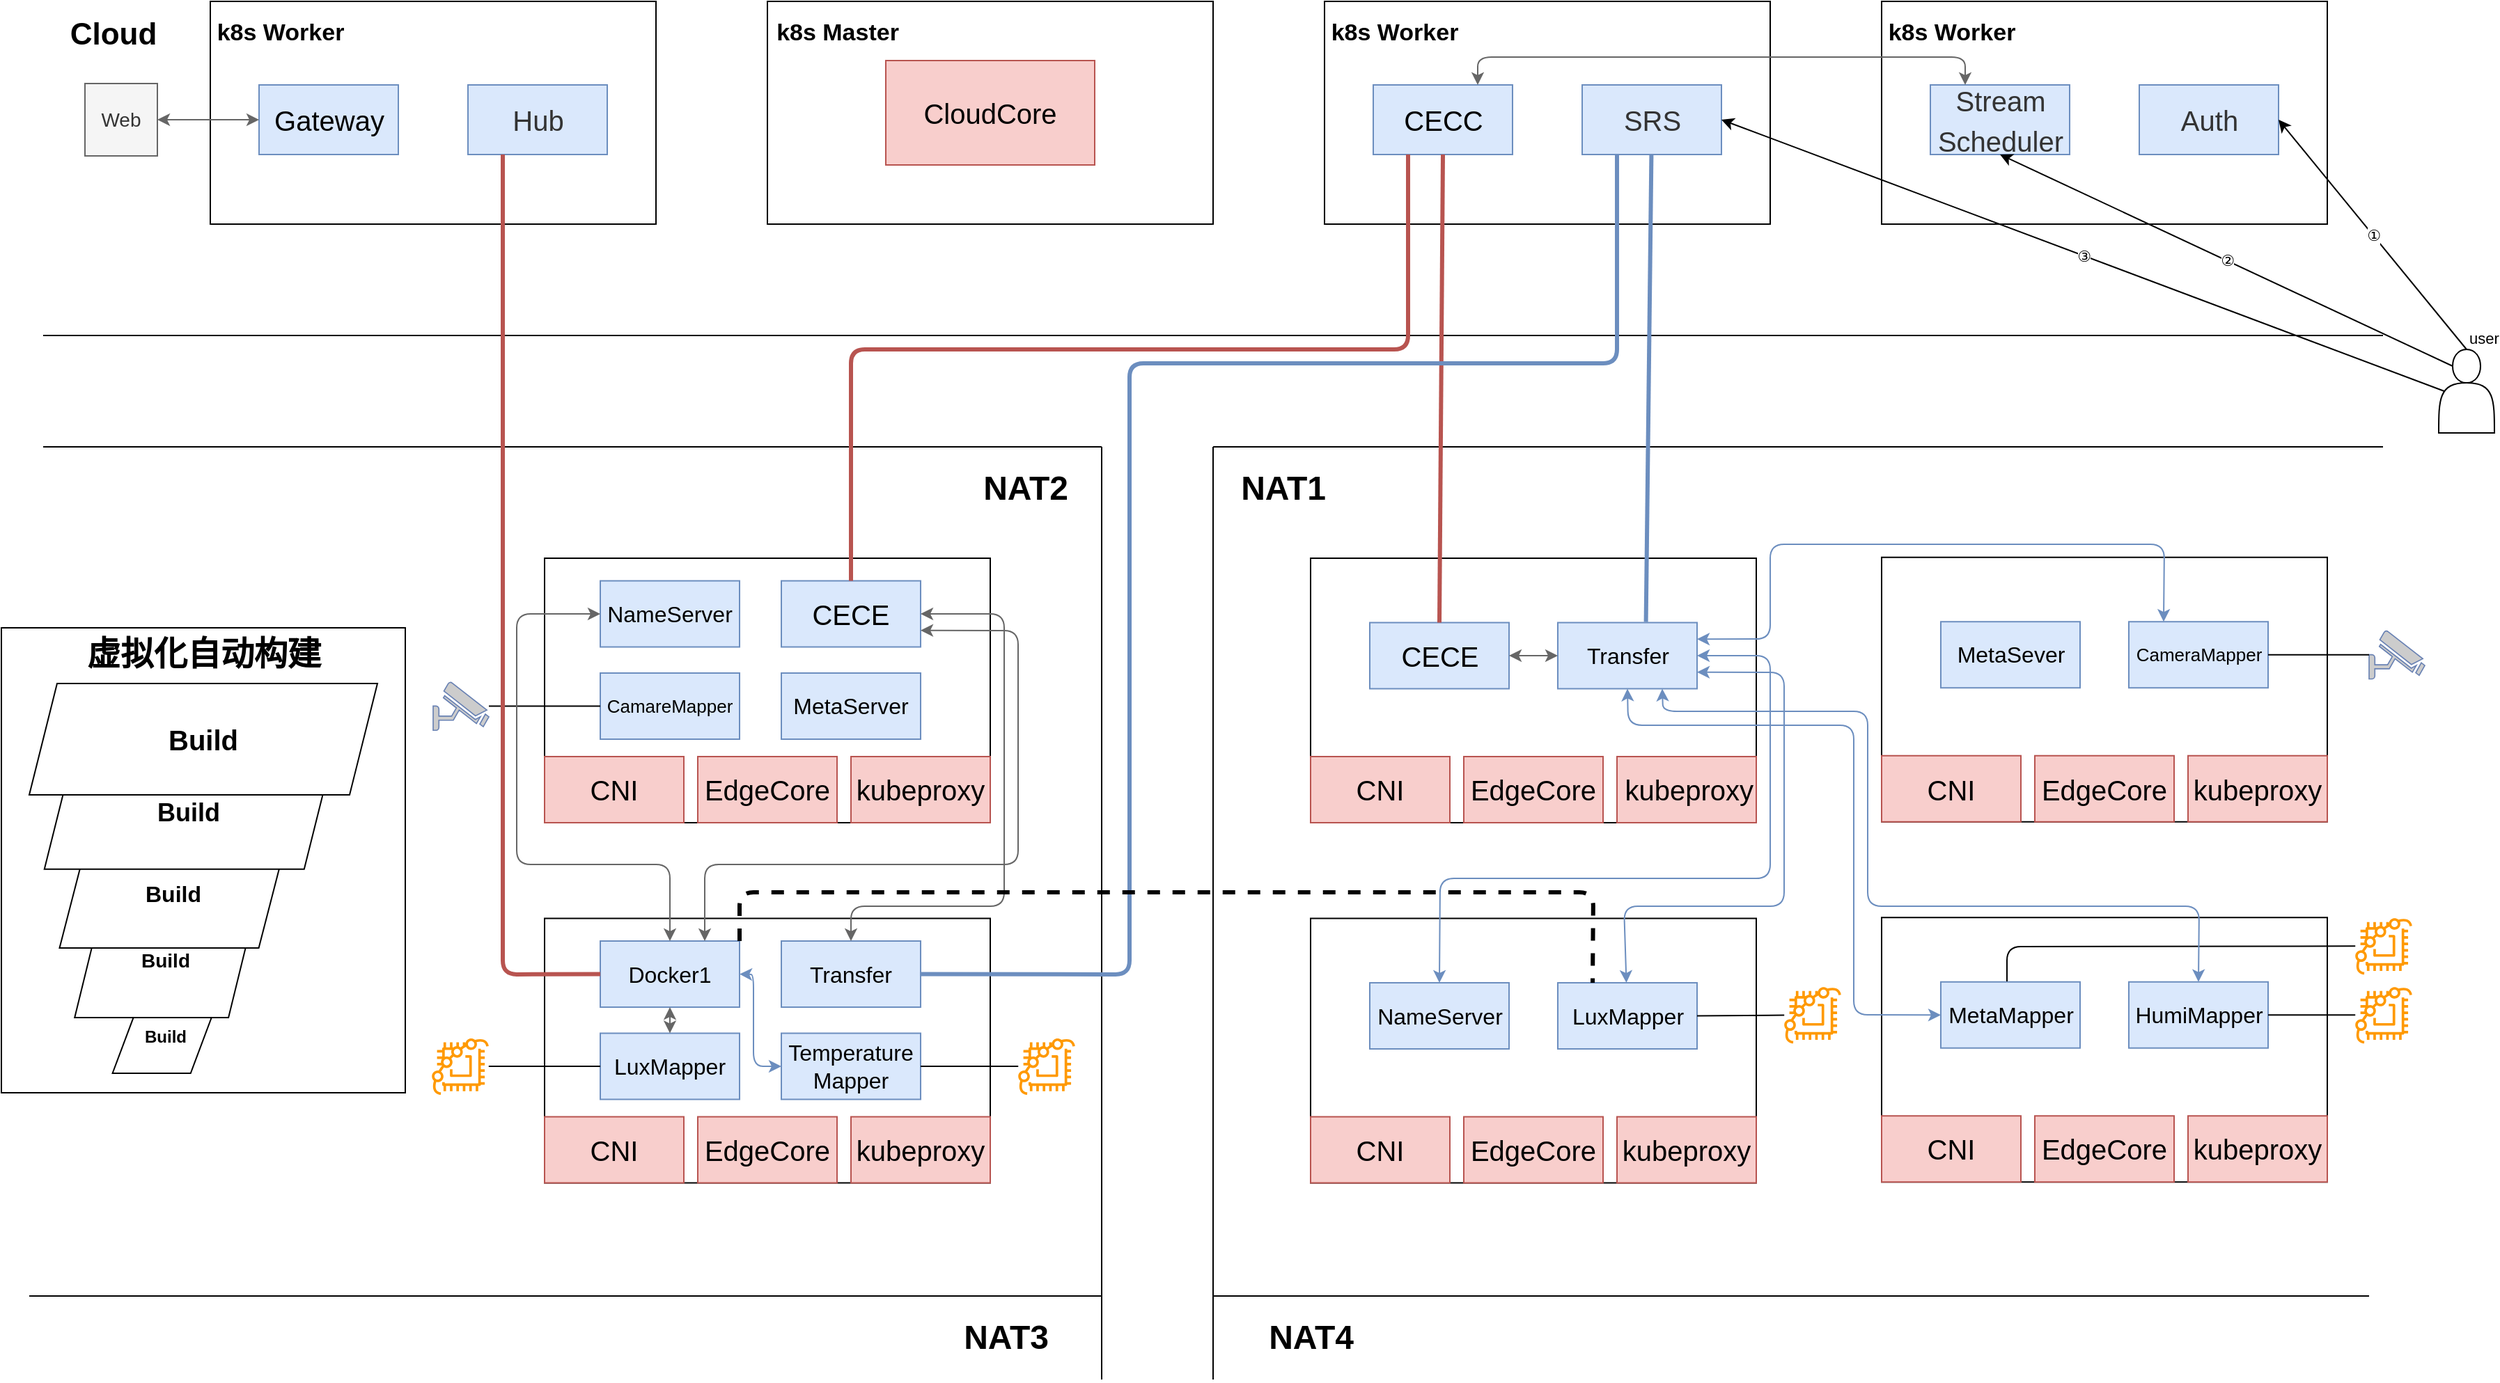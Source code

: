 <mxfile version="14.6.13" type="github">
  <diagram id="Ht1M8jgEwFfnCIfOTk4-" name="Page-1">
    <mxGraphModel dx="1483" dy="2604" grid="1" gridSize="10" guides="1" tooltips="1" connect="1" arrows="1" fold="1" page="1" pageScale="1" pageWidth="1600" pageHeight="900" math="0" shadow="0">
      <root>
        <mxCell id="0" />
        <mxCell id="1" parent="0" />
        <mxCell id="cbANNpYKcoIMHwZbuF66-336" value="" style="rounded=0;whiteSpace=wrap;html=1;fontSize=14;strokeWidth=1;" vertex="1" parent="1">
          <mxGeometry x="1070" y="-1040" width="290" height="334" as="geometry" />
        </mxCell>
        <mxCell id="cbANNpYKcoIMHwZbuF66-4" value="" style="rounded=0;whiteSpace=wrap;html=1;" vertex="1" parent="1">
          <mxGeometry x="2020" y="-1490" width="320" height="160" as="geometry" />
        </mxCell>
        <mxCell id="cbANNpYKcoIMHwZbuF66-3" value="" style="rounded=0;whiteSpace=wrap;html=1;" vertex="1" parent="1">
          <mxGeometry x="1620" y="-1490" width="320" height="160" as="geometry" />
        </mxCell>
        <mxCell id="cbANNpYKcoIMHwZbuF66-7" value="&lt;font style=&quot;font-size: 17px&quot;&gt;k8s Master&lt;/font&gt;" style="text;strokeColor=none;fillColor=none;html=1;fontSize=24;fontStyle=1;verticalAlign=middle;align=center;" vertex="1" parent="1">
          <mxGeometry x="1620" y="-1490" width="100" height="40" as="geometry" />
        </mxCell>
        <mxCell id="cbANNpYKcoIMHwZbuF66-8" value="&lt;font style=&quot;font-size: 17px&quot;&gt;k8s Worker&lt;/font&gt;" style="text;strokeColor=none;fillColor=none;html=1;fontSize=24;fontStyle=1;verticalAlign=middle;align=center;" vertex="1" parent="1">
          <mxGeometry x="2020" y="-1490" width="100" height="40" as="geometry" />
        </mxCell>
        <mxCell id="cbANNpYKcoIMHwZbuF66-11" value="" style="rounded=0;whiteSpace=wrap;html=1;strokeWidth=1;" vertex="1" parent="1">
          <mxGeometry x="1460" y="-1090" width="320" height="190" as="geometry" />
        </mxCell>
        <mxCell id="cbANNpYKcoIMHwZbuF66-99" value="" style="endArrow=none;html=1;strokeWidth=1;" edge="1" parent="1">
          <mxGeometry width="50" height="50" relative="1" as="geometry">
            <mxPoint x="1100" y="-1250" as="sourcePoint" />
            <mxPoint x="2780" y="-1250" as="targetPoint" />
          </mxGeometry>
        </mxCell>
        <mxCell id="cbANNpYKcoIMHwZbuF66-101" value="&lt;font style=&quot;font-size: 22px&quot;&gt;Cloud&lt;/font&gt;" style="text;strokeColor=none;fillColor=none;html=1;fontSize=24;fontStyle=1;verticalAlign=middle;align=center;" vertex="1" parent="1">
          <mxGeometry x="1100" y="-1487.5" width="100" height="40" as="geometry" />
        </mxCell>
        <mxCell id="cbANNpYKcoIMHwZbuF66-108" value="&lt;font style=&quot;font-size: 20px&quot;&gt;CloudCore&lt;/font&gt;" style="rounded=0;whiteSpace=wrap;html=1;strokeWidth=1;fillColor=#f8cecc;strokeColor=#b85450;" vertex="1" parent="1">
          <mxGeometry x="1705" y="-1447.5" width="150" height="75" as="geometry" />
        </mxCell>
        <mxCell id="cbANNpYKcoIMHwZbuF66-109" value="&lt;font style=&quot;font-size: 20px&quot;&gt;CNI&lt;/font&gt;" style="rounded=0;whiteSpace=wrap;html=1;strokeWidth=1;fillColor=#f8cecc;strokeColor=#b85450;" vertex="1" parent="1">
          <mxGeometry x="1460" y="-947.5" width="100" height="47.5" as="geometry" />
        </mxCell>
        <mxCell id="cbANNpYKcoIMHwZbuF66-187" value="" style="rounded=0;whiteSpace=wrap;html=1;" vertex="1" parent="1">
          <mxGeometry x="2420" y="-1490" width="320" height="160" as="geometry" />
        </mxCell>
        <mxCell id="cbANNpYKcoIMHwZbuF66-188" value="&lt;font style=&quot;font-size: 17px&quot;&gt;k8s Worker&lt;/font&gt;" style="text;strokeColor=none;fillColor=none;html=1;fontSize=24;fontStyle=1;verticalAlign=middle;align=center;" vertex="1" parent="1">
          <mxGeometry x="2420" y="-1490" width="100" height="40" as="geometry" />
        </mxCell>
        <mxCell id="cbANNpYKcoIMHwZbuF66-191" value="&lt;span style=&quot;color: rgb(51 , 51 , 51) ; font-size: 20px ; font-weight: 400&quot;&gt;Stream&lt;/span&gt;&lt;br style=&quot;color: rgb(51 , 51 , 51) ; font-size: 20px ; font-weight: 400&quot;&gt;&lt;span style=&quot;color: rgb(51 , 51 , 51) ; font-size: 20px ; font-weight: 400&quot;&gt;Scheduler&lt;/span&gt;&lt;span style=&quot;font-weight: 400&quot;&gt;&lt;br&gt;&lt;/span&gt;" style="text;strokeColor=#6c8ebf;fillColor=#dae8fc;html=1;fontSize=24;fontStyle=1;verticalAlign=middle;align=center;strokeWidth=1;" vertex="1" parent="1">
          <mxGeometry x="2455" y="-1430" width="100" height="50" as="geometry" />
        </mxCell>
        <mxCell id="cbANNpYKcoIMHwZbuF66-192" value="&lt;span style=&quot;font-weight: 400&quot;&gt;&lt;font color=&quot;#333333&quot;&gt;&lt;span style=&quot;font-size: 20px&quot;&gt;Auth&lt;/span&gt;&lt;/font&gt;&lt;br style=&quot;font-size: 14px&quot;&gt;&lt;/span&gt;" style="text;strokeColor=#6c8ebf;fillColor=#dae8fc;html=1;fontSize=14;fontStyle=1;verticalAlign=middle;align=center;strokeWidth=1;" vertex="1" parent="1">
          <mxGeometry x="2605" y="-1430" width="100" height="50" as="geometry" />
        </mxCell>
        <mxCell id="cbANNpYKcoIMHwZbuF66-201" value="&lt;span style=&quot;font-weight: 400&quot;&gt;&lt;font style=&quot;font-size: 20px&quot;&gt;CECC&lt;/font&gt;&lt;br&gt;&lt;/span&gt;" style="text;strokeColor=#6c8ebf;fillColor=#dae8fc;html=1;fontSize=24;fontStyle=1;verticalAlign=middle;align=center;strokeWidth=1;" vertex="1" parent="1">
          <mxGeometry x="2055" y="-1430" width="100" height="50" as="geometry" />
        </mxCell>
        <mxCell id="cbANNpYKcoIMHwZbuF66-202" value="&lt;span style=&quot;font-weight: 400&quot;&gt;&lt;font color=&quot;#333333&quot; style=&quot;font-size: 20px&quot;&gt;SRS&lt;/font&gt;&lt;br style=&quot;font-size: 14px&quot;&gt;&lt;/span&gt;" style="text;strokeColor=#6c8ebf;fillColor=#dae8fc;html=1;fontSize=14;fontStyle=1;verticalAlign=middle;align=center;strokeWidth=1;" vertex="1" parent="1">
          <mxGeometry x="2205" y="-1430" width="100" height="50" as="geometry" />
        </mxCell>
        <mxCell id="cbANNpYKcoIMHwZbuF66-203" value="" style="rounded=0;whiteSpace=wrap;html=1;" vertex="1" parent="1">
          <mxGeometry x="1220" y="-1490" width="320" height="160" as="geometry" />
        </mxCell>
        <mxCell id="cbANNpYKcoIMHwZbuF66-204" value="&lt;font style=&quot;font-size: 17px&quot;&gt;k8s Worker&lt;/font&gt;" style="text;strokeColor=none;fillColor=none;html=1;fontSize=24;fontStyle=1;verticalAlign=middle;align=center;" vertex="1" parent="1">
          <mxGeometry x="1220" y="-1490" width="100" height="40" as="geometry" />
        </mxCell>
        <mxCell id="cbANNpYKcoIMHwZbuF66-205" value="&lt;span style=&quot;font-weight: 400&quot;&gt;&lt;font style=&quot;font-size: 20px&quot;&gt;Gateway&lt;/font&gt;&lt;br&gt;&lt;/span&gt;" style="text;strokeColor=#6c8ebf;fillColor=#dae8fc;html=1;fontSize=24;fontStyle=1;verticalAlign=middle;align=center;strokeWidth=1;" vertex="1" parent="1">
          <mxGeometry x="1255" y="-1430" width="100" height="50" as="geometry" />
        </mxCell>
        <mxCell id="cbANNpYKcoIMHwZbuF66-206" value="&lt;span style=&quot;font-weight: 400&quot;&gt;&lt;font color=&quot;#333333&quot;&gt;&lt;span style=&quot;font-size: 20px&quot;&gt;Hub&lt;/span&gt;&lt;/font&gt;&lt;br style=&quot;font-size: 14px&quot;&gt;&lt;/span&gt;" style="text;strokeColor=#6c8ebf;fillColor=#dae8fc;html=1;fontSize=14;fontStyle=1;verticalAlign=middle;align=center;strokeWidth=1;" vertex="1" parent="1">
          <mxGeometry x="1405" y="-1430" width="100" height="50" as="geometry" />
        </mxCell>
        <mxCell id="cbANNpYKcoIMHwZbuF66-207" value="" style="endArrow=none;html=1;strokeWidth=1;" edge="1" parent="1">
          <mxGeometry width="50" height="50" relative="1" as="geometry">
            <mxPoint x="1100" y="-1170" as="sourcePoint" />
            <mxPoint x="1860" y="-1170" as="targetPoint" />
          </mxGeometry>
        </mxCell>
        <mxCell id="cbANNpYKcoIMHwZbuF66-209" value="" style="endArrow=none;html=1;strokeWidth=1;" edge="1" parent="1">
          <mxGeometry width="50" height="50" relative="1" as="geometry">
            <mxPoint x="1940" y="-1170" as="sourcePoint" />
            <mxPoint x="2780" y="-1170" as="targetPoint" />
          </mxGeometry>
        </mxCell>
        <mxCell id="cbANNpYKcoIMHwZbuF66-210" value="" style="endArrow=none;html=1;fontSize=14;strokeWidth=1;" edge="1" parent="1">
          <mxGeometry width="50" height="50" relative="1" as="geometry">
            <mxPoint x="1860" y="-500" as="sourcePoint" />
            <mxPoint x="1860" y="-1170" as="targetPoint" />
          </mxGeometry>
        </mxCell>
        <mxCell id="cbANNpYKcoIMHwZbuF66-211" value="" style="endArrow=none;html=1;fontSize=14;strokeWidth=1;" edge="1" parent="1">
          <mxGeometry width="50" height="50" relative="1" as="geometry">
            <mxPoint x="1940" y="-500" as="sourcePoint" />
            <mxPoint x="1940" y="-1170" as="targetPoint" />
          </mxGeometry>
        </mxCell>
        <mxCell id="cbANNpYKcoIMHwZbuF66-213" value="&lt;font style=&quot;font-size: 20px&quot;&gt;EdgeCore&lt;/font&gt;" style="rounded=0;whiteSpace=wrap;html=1;strokeWidth=1;fillColor=#f8cecc;strokeColor=#b85450;" vertex="1" parent="1">
          <mxGeometry x="1570" y="-947.5" width="100" height="47.5" as="geometry" />
        </mxCell>
        <mxCell id="cbANNpYKcoIMHwZbuF66-214" value="&lt;font style=&quot;font-size: 20px&quot;&gt;kubeproxy&lt;/font&gt;" style="rounded=0;whiteSpace=wrap;html=1;strokeWidth=1;fillColor=#f8cecc;strokeColor=#b85450;" vertex="1" parent="1">
          <mxGeometry x="1680" y="-947.5" width="100" height="47.5" as="geometry" />
        </mxCell>
        <mxCell id="cbANNpYKcoIMHwZbuF66-215" value="&lt;font style=&quot;font-size: 20px&quot;&gt;CECE&lt;/font&gt;" style="rounded=0;whiteSpace=wrap;html=1;strokeWidth=1;fillColor=#dae8fc;strokeColor=#6c8ebf;" vertex="1" parent="1">
          <mxGeometry x="1630" y="-1073.75" width="100" height="47.5" as="geometry" />
        </mxCell>
        <mxCell id="cbANNpYKcoIMHwZbuF66-216" value="&lt;font style=&quot;font-size: 16px&quot;&gt;NameServer&lt;/font&gt;" style="rounded=0;whiteSpace=wrap;html=1;strokeWidth=1;fillColor=#dae8fc;strokeColor=#6c8ebf;" vertex="1" parent="1">
          <mxGeometry x="1500" y="-1073.75" width="100" height="47.5" as="geometry" />
        </mxCell>
        <mxCell id="cbANNpYKcoIMHwZbuF66-217" value="&lt;font style=&quot;font-size: 16px&quot;&gt;MetaServer&lt;/font&gt;" style="rounded=0;whiteSpace=wrap;html=1;strokeWidth=1;fillColor=#dae8fc;strokeColor=#6c8ebf;" vertex="1" parent="1">
          <mxGeometry x="1630" y="-1007.5" width="100" height="47.5" as="geometry" />
        </mxCell>
        <mxCell id="cbANNpYKcoIMHwZbuF66-218" value="&lt;font style=&quot;font-size: 13px&quot;&gt;CamareMapper&lt;/font&gt;" style="rounded=0;whiteSpace=wrap;html=1;strokeWidth=1;fillColor=#dae8fc;strokeColor=#6c8ebf;" vertex="1" parent="1">
          <mxGeometry x="1500" y="-1007.5" width="100" height="47.5" as="geometry" />
        </mxCell>
        <mxCell id="cbANNpYKcoIMHwZbuF66-227" value="" style="rounded=0;whiteSpace=wrap;html=1;strokeWidth=1;" vertex="1" parent="1">
          <mxGeometry x="1460" y="-831.25" width="320" height="190" as="geometry" />
        </mxCell>
        <mxCell id="cbANNpYKcoIMHwZbuF66-228" value="&lt;font style=&quot;font-size: 20px&quot;&gt;CNI&lt;/font&gt;" style="rounded=0;whiteSpace=wrap;html=1;strokeWidth=1;fillColor=#f8cecc;strokeColor=#b85450;" vertex="1" parent="1">
          <mxGeometry x="1460" y="-688.75" width="100" height="47.5" as="geometry" />
        </mxCell>
        <mxCell id="cbANNpYKcoIMHwZbuF66-229" value="&lt;font style=&quot;font-size: 20px&quot;&gt;EdgeCore&lt;/font&gt;" style="rounded=0;whiteSpace=wrap;html=1;strokeWidth=1;fillColor=#f8cecc;strokeColor=#b85450;" vertex="1" parent="1">
          <mxGeometry x="1570" y="-688.75" width="100" height="47.5" as="geometry" />
        </mxCell>
        <mxCell id="cbANNpYKcoIMHwZbuF66-230" value="&lt;font style=&quot;font-size: 20px&quot;&gt;kubeproxy&lt;/font&gt;" style="rounded=0;whiteSpace=wrap;html=1;strokeWidth=1;fillColor=#f8cecc;strokeColor=#b85450;" vertex="1" parent="1">
          <mxGeometry x="1680" y="-688.75" width="100" height="47.5" as="geometry" />
        </mxCell>
        <mxCell id="cbANNpYKcoIMHwZbuF66-231" value="&lt;font style=&quot;font-size: 16px&quot;&gt;Transfer&lt;/font&gt;" style="rounded=0;whiteSpace=wrap;html=1;strokeWidth=1;fillColor=#dae8fc;strokeColor=#6c8ebf;" vertex="1" parent="1">
          <mxGeometry x="1630" y="-815" width="100" height="47.5" as="geometry" />
        </mxCell>
        <mxCell id="cbANNpYKcoIMHwZbuF66-232" value="&lt;font style=&quot;font-size: 16px&quot;&gt;Docker1&lt;/font&gt;" style="rounded=0;whiteSpace=wrap;html=1;strokeWidth=1;fillColor=#dae8fc;strokeColor=#6c8ebf;" vertex="1" parent="1">
          <mxGeometry x="1500" y="-815" width="100" height="47.5" as="geometry" />
        </mxCell>
        <mxCell id="cbANNpYKcoIMHwZbuF66-233" value="&lt;span style=&quot;font-size: 16px&quot;&gt;Temperature&lt;br&gt;Mapper&lt;br&gt;&lt;/span&gt;" style="rounded=0;whiteSpace=wrap;html=1;strokeWidth=1;fillColor=#dae8fc;strokeColor=#6c8ebf;" vertex="1" parent="1">
          <mxGeometry x="1630" y="-748.75" width="100" height="47.5" as="geometry" />
        </mxCell>
        <mxCell id="cbANNpYKcoIMHwZbuF66-234" value="&lt;font style=&quot;font-size: 16px&quot;&gt;LuxMapper&lt;/font&gt;" style="rounded=0;whiteSpace=wrap;html=1;strokeWidth=1;fillColor=#dae8fc;strokeColor=#6c8ebf;" vertex="1" parent="1">
          <mxGeometry x="1500" y="-748.75" width="100" height="47.5" as="geometry" />
        </mxCell>
        <mxCell id="cbANNpYKcoIMHwZbuF66-235" value="" style="rounded=0;whiteSpace=wrap;html=1;strokeWidth=1;" vertex="1" parent="1">
          <mxGeometry x="2010" y="-1090" width="320" height="190" as="geometry" />
        </mxCell>
        <mxCell id="cbANNpYKcoIMHwZbuF66-236" value="&lt;font style=&quot;font-size: 20px&quot;&gt;CNI&lt;/font&gt;" style="rounded=0;whiteSpace=wrap;html=1;strokeWidth=1;fillColor=#f8cecc;strokeColor=#b85450;" vertex="1" parent="1">
          <mxGeometry x="2010" y="-947.5" width="100" height="47.5" as="geometry" />
        </mxCell>
        <mxCell id="cbANNpYKcoIMHwZbuF66-237" value="&lt;font style=&quot;font-size: 20px&quot;&gt;EdgeCore&lt;/font&gt;" style="rounded=0;whiteSpace=wrap;html=1;strokeWidth=1;fillColor=#f8cecc;strokeColor=#b85450;" vertex="1" parent="1">
          <mxGeometry x="2120" y="-947.5" width="100" height="47.5" as="geometry" />
        </mxCell>
        <mxCell id="cbANNpYKcoIMHwZbuF66-238" value="&lt;font style=&quot;font-size: 20px&quot;&gt;kubeproxy&lt;/font&gt;" style="rounded=0;whiteSpace=wrap;html=1;strokeWidth=1;fillColor=#f8cecc;strokeColor=#b85450;align=right;" vertex="1" parent="1">
          <mxGeometry x="2230" y="-947.5" width="100" height="47.5" as="geometry" />
        </mxCell>
        <mxCell id="cbANNpYKcoIMHwZbuF66-239" value="&lt;font style=&quot;font-size: 20px&quot;&gt;CECE&lt;/font&gt;" style="rounded=0;whiteSpace=wrap;html=1;strokeWidth=1;fillColor=#dae8fc;strokeColor=#6c8ebf;" vertex="1" parent="1">
          <mxGeometry x="2052.5" y="-1043.75" width="100" height="47.5" as="geometry" />
        </mxCell>
        <mxCell id="cbANNpYKcoIMHwZbuF66-241" value="&lt;font style=&quot;font-size: 16px&quot;&gt;Transfer&lt;/font&gt;" style="rounded=0;whiteSpace=wrap;html=1;strokeWidth=1;fillColor=#dae8fc;strokeColor=#6c8ebf;" vertex="1" parent="1">
          <mxGeometry x="2187.5" y="-1043.75" width="100" height="47.5" as="geometry" />
        </mxCell>
        <mxCell id="cbANNpYKcoIMHwZbuF66-244" value="" style="rounded=0;whiteSpace=wrap;html=1;strokeWidth=1;" vertex="1" parent="1">
          <mxGeometry x="2010" y="-831.25" width="320" height="190" as="geometry" />
        </mxCell>
        <mxCell id="cbANNpYKcoIMHwZbuF66-245" value="&lt;font style=&quot;font-size: 20px&quot;&gt;CNI&lt;/font&gt;" style="rounded=0;whiteSpace=wrap;html=1;strokeWidth=1;fillColor=#f8cecc;strokeColor=#b85450;" vertex="1" parent="1">
          <mxGeometry x="2010" y="-688.75" width="100" height="47.5" as="geometry" />
        </mxCell>
        <mxCell id="cbANNpYKcoIMHwZbuF66-246" value="&lt;font style=&quot;font-size: 20px&quot;&gt;EdgeCore&lt;/font&gt;" style="rounded=0;whiteSpace=wrap;html=1;strokeWidth=1;fillColor=#f8cecc;strokeColor=#b85450;" vertex="1" parent="1">
          <mxGeometry x="2120" y="-688.75" width="100" height="47.5" as="geometry" />
        </mxCell>
        <mxCell id="cbANNpYKcoIMHwZbuF66-247" value="&lt;font style=&quot;font-size: 20px&quot;&gt;kubeproxy&lt;/font&gt;" style="rounded=0;whiteSpace=wrap;html=1;strokeWidth=1;fillColor=#f8cecc;strokeColor=#b85450;" vertex="1" parent="1">
          <mxGeometry x="2230" y="-688.75" width="100" height="47.5" as="geometry" />
        </mxCell>
        <mxCell id="cbANNpYKcoIMHwZbuF66-248" value="&lt;font style=&quot;font-size: 16px&quot;&gt;NameServer&lt;/font&gt;" style="rounded=0;whiteSpace=wrap;html=1;strokeWidth=1;fillColor=#dae8fc;strokeColor=#6c8ebf;" vertex="1" parent="1">
          <mxGeometry x="2052.5" y="-785" width="100" height="47.5" as="geometry" />
        </mxCell>
        <mxCell id="cbANNpYKcoIMHwZbuF66-249" value="&lt;font style=&quot;font-size: 16px&quot;&gt;LuxMapper&lt;/font&gt;" style="rounded=0;whiteSpace=wrap;html=1;strokeWidth=1;fillColor=#dae8fc;strokeColor=#6c8ebf;" vertex="1" parent="1">
          <mxGeometry x="2187.5" y="-785" width="100" height="47.5" as="geometry" />
        </mxCell>
        <mxCell id="cbANNpYKcoIMHwZbuF66-250" value="" style="rounded=0;whiteSpace=wrap;html=1;strokeWidth=1;" vertex="1" parent="1">
          <mxGeometry x="2420" y="-1090.63" width="320" height="190" as="geometry" />
        </mxCell>
        <mxCell id="cbANNpYKcoIMHwZbuF66-251" value="&lt;font style=&quot;font-size: 20px&quot;&gt;CNI&lt;/font&gt;" style="rounded=0;whiteSpace=wrap;html=1;strokeWidth=1;fillColor=#f8cecc;strokeColor=#b85450;" vertex="1" parent="1">
          <mxGeometry x="2420" y="-948.13" width="100" height="47.5" as="geometry" />
        </mxCell>
        <mxCell id="cbANNpYKcoIMHwZbuF66-252" value="&lt;font style=&quot;font-size: 20px&quot;&gt;EdgeCore&lt;/font&gt;" style="rounded=0;whiteSpace=wrap;html=1;strokeWidth=1;fillColor=#f8cecc;strokeColor=#b85450;" vertex="1" parent="1">
          <mxGeometry x="2530" y="-948.13" width="100" height="47.5" as="geometry" />
        </mxCell>
        <mxCell id="cbANNpYKcoIMHwZbuF66-253" value="&lt;font style=&quot;font-size: 20px&quot;&gt;kubeproxy&lt;/font&gt;" style="rounded=0;whiteSpace=wrap;html=1;strokeWidth=1;fillColor=#f8cecc;strokeColor=#b85450;" vertex="1" parent="1">
          <mxGeometry x="2640" y="-948.13" width="100" height="47.5" as="geometry" />
        </mxCell>
        <mxCell id="cbANNpYKcoIMHwZbuF66-254" value="&lt;font style=&quot;font-size: 16px&quot;&gt;MetaSever&lt;/font&gt;" style="rounded=0;whiteSpace=wrap;html=1;strokeWidth=1;fillColor=#dae8fc;strokeColor=#6c8ebf;" vertex="1" parent="1">
          <mxGeometry x="2462.5" y="-1044.38" width="100" height="47.5" as="geometry" />
        </mxCell>
        <mxCell id="cbANNpYKcoIMHwZbuF66-255" value="&lt;font style=&quot;font-size: 13px&quot;&gt;CameraMapper&lt;/font&gt;" style="rounded=0;whiteSpace=wrap;html=1;strokeWidth=1;fillColor=#dae8fc;strokeColor=#6c8ebf;" vertex="1" parent="1">
          <mxGeometry x="2597.5" y="-1044.38" width="100" height="47.5" as="geometry" />
        </mxCell>
        <mxCell id="cbANNpYKcoIMHwZbuF66-256" value="" style="rounded=0;whiteSpace=wrap;html=1;strokeWidth=1;" vertex="1" parent="1">
          <mxGeometry x="2420" y="-831.88" width="320" height="190" as="geometry" />
        </mxCell>
        <mxCell id="cbANNpYKcoIMHwZbuF66-257" value="&lt;font style=&quot;font-size: 20px&quot;&gt;CNI&lt;/font&gt;" style="rounded=0;whiteSpace=wrap;html=1;strokeWidth=1;fillColor=#f8cecc;strokeColor=#b85450;" vertex="1" parent="1">
          <mxGeometry x="2420" y="-689.38" width="100" height="47.5" as="geometry" />
        </mxCell>
        <mxCell id="cbANNpYKcoIMHwZbuF66-258" value="&lt;font style=&quot;font-size: 20px&quot;&gt;EdgeCore&lt;/font&gt;" style="rounded=0;whiteSpace=wrap;html=1;strokeWidth=1;fillColor=#f8cecc;strokeColor=#b85450;" vertex="1" parent="1">
          <mxGeometry x="2530" y="-689.38" width="100" height="47.5" as="geometry" />
        </mxCell>
        <mxCell id="cbANNpYKcoIMHwZbuF66-259" value="&lt;font style=&quot;font-size: 20px&quot;&gt;kubeproxy&lt;/font&gt;" style="rounded=0;whiteSpace=wrap;html=1;strokeWidth=1;fillColor=#f8cecc;strokeColor=#b85450;" vertex="1" parent="1">
          <mxGeometry x="2640" y="-689.38" width="100" height="47.5" as="geometry" />
        </mxCell>
        <mxCell id="cbANNpYKcoIMHwZbuF66-260" value="&lt;font style=&quot;font-size: 16px&quot;&gt;MetaMapper&lt;/font&gt;" style="rounded=0;whiteSpace=wrap;html=1;strokeWidth=1;fillColor=#dae8fc;strokeColor=#6c8ebf;" vertex="1" parent="1">
          <mxGeometry x="2462.5" y="-785.63" width="100" height="47.5" as="geometry" />
        </mxCell>
        <mxCell id="cbANNpYKcoIMHwZbuF66-261" value="&lt;font style=&quot;font-size: 16px&quot;&gt;HumiMapper&lt;/font&gt;" style="rounded=0;whiteSpace=wrap;html=1;strokeWidth=1;fillColor=#dae8fc;strokeColor=#6c8ebf;" vertex="1" parent="1">
          <mxGeometry x="2597.5" y="-785.63" width="100" height="47.5" as="geometry" />
        </mxCell>
        <mxCell id="cbANNpYKcoIMHwZbuF66-263" value="" style="endArrow=none;html=1;fontSize=14;strokeWidth=3;exitX=0.5;exitY=0;exitDx=0;exitDy=0;fillColor=#f8cecc;strokeColor=#b85450;entryX=0.25;entryY=1;entryDx=0;entryDy=0;" edge="1" parent="1" source="cbANNpYKcoIMHwZbuF66-215" target="cbANNpYKcoIMHwZbuF66-201">
          <mxGeometry width="50" height="50" relative="1" as="geometry">
            <mxPoint x="1740" y="-1100" as="sourcePoint" />
            <mxPoint x="1680" y="-1180" as="targetPoint" />
            <Array as="points">
              <mxPoint x="1680" y="-1240" />
              <mxPoint x="2080" y="-1240" />
            </Array>
          </mxGeometry>
        </mxCell>
        <mxCell id="cbANNpYKcoIMHwZbuF66-264" value="" style="endArrow=none;html=1;fontSize=14;strokeWidth=3;exitX=0.5;exitY=0;exitDx=0;exitDy=0;fillColor=#f8cecc;strokeColor=#b85450;entryX=0.5;entryY=1;entryDx=0;entryDy=0;" edge="1" parent="1" source="cbANNpYKcoIMHwZbuF66-239" target="cbANNpYKcoIMHwZbuF66-201">
          <mxGeometry width="50" height="50" relative="1" as="geometry">
            <mxPoint x="2090" y="-1103.75" as="sourcePoint" />
            <mxPoint x="2100" y="-1180" as="targetPoint" />
          </mxGeometry>
        </mxCell>
        <mxCell id="cbANNpYKcoIMHwZbuF66-265" value="" style="endArrow=none;html=1;fontSize=14;strokeWidth=3;exitX=1;exitY=0.5;exitDx=0;exitDy=0;entryX=0.25;entryY=1;entryDx=0;entryDy=0;fillColor=#dae8fc;strokeColor=#6c8ebf;" edge="1" parent="1" source="cbANNpYKcoIMHwZbuF66-231" target="cbANNpYKcoIMHwZbuF66-202">
          <mxGeometry width="50" height="50" relative="1" as="geometry">
            <mxPoint x="1880" y="-760" as="sourcePoint" />
            <mxPoint x="2220" y="-1280" as="targetPoint" />
            <Array as="points">
              <mxPoint x="1880" y="-791" />
              <mxPoint x="1880" y="-1230" />
              <mxPoint x="2230" y="-1230" />
            </Array>
          </mxGeometry>
        </mxCell>
        <mxCell id="cbANNpYKcoIMHwZbuF66-266" value="" style="endArrow=none;html=1;fontSize=14;strokeWidth=3;exitX=0.633;exitY=-0.009;exitDx=0;exitDy=0;exitPerimeter=0;fillColor=#dae8fc;strokeColor=#6c8ebf;" edge="1" parent="1" source="cbANNpYKcoIMHwZbuF66-241" target="cbANNpYKcoIMHwZbuF66-202">
          <mxGeometry width="50" height="50" relative="1" as="geometry">
            <mxPoint x="1740" y="-781.25" as="sourcePoint" />
            <mxPoint x="2243.615" y="-1370" as="targetPoint" />
          </mxGeometry>
        </mxCell>
        <mxCell id="cbANNpYKcoIMHwZbuF66-268" value="" style="shape=actor;whiteSpace=wrap;html=1;fontSize=14;strokeWidth=1;" vertex="1" parent="1">
          <mxGeometry x="2820" y="-1240" width="40" height="60" as="geometry" />
        </mxCell>
        <mxCell id="cbANNpYKcoIMHwZbuF66-279" value="" style="fontColor=#0066CC;verticalAlign=top;verticalLabelPosition=bottom;labelPosition=center;align=center;html=1;outlineConnect=0;fillColor=#CCCCCC;strokeColor=#6881B3;gradientColor=none;gradientDirection=north;strokeWidth=2;shape=mxgraph.networks.security_camera;fontSize=14;rotation=-180;direction=west;" vertex="1" parent="1">
          <mxGeometry x="1380" y="-1001.12" width="40" height="34.75" as="geometry" />
        </mxCell>
        <mxCell id="cbANNpYKcoIMHwZbuF66-281" value="" style="fontColor=#0066CC;verticalAlign=top;verticalLabelPosition=bottom;labelPosition=center;align=center;html=1;outlineConnect=0;fillColor=#CCCCCC;strokeColor=#6881B3;gradientColor=none;gradientDirection=north;strokeWidth=2;shape=mxgraph.networks.security_camera;fontSize=14;rotation=-180;direction=west;" vertex="1" parent="1">
          <mxGeometry x="2770" y="-1038" width="40" height="34.75" as="geometry" />
        </mxCell>
        <mxCell id="cbANNpYKcoIMHwZbuF66-282" value="" style="endArrow=none;html=1;fontSize=14;strokeWidth=1;exitX=1;exitY=0.5;exitDx=0;exitDy=0;" edge="1" parent="1" source="cbANNpYKcoIMHwZbuF66-255" target="cbANNpYKcoIMHwZbuF66-281">
          <mxGeometry width="50" height="50" relative="1" as="geometry">
            <mxPoint x="2890" y="-940" as="sourcePoint" />
            <mxPoint x="2940" y="-990" as="targetPoint" />
          </mxGeometry>
        </mxCell>
        <mxCell id="cbANNpYKcoIMHwZbuF66-283" value="" style="endArrow=none;html=1;fontSize=14;strokeWidth=1;entryX=0;entryY=0.5;entryDx=0;entryDy=0;" edge="1" parent="1" source="cbANNpYKcoIMHwZbuF66-279" target="cbANNpYKcoIMHwZbuF66-218">
          <mxGeometry width="50" height="50" relative="1" as="geometry">
            <mxPoint x="1370" y="-890" as="sourcePoint" />
            <mxPoint x="1420" y="-940" as="targetPoint" />
          </mxGeometry>
        </mxCell>
        <mxCell id="cbANNpYKcoIMHwZbuF66-284" value="" style="outlineConnect=0;fontColor=#232F3E;gradientColor=none;fillColor=#FF9900;strokeColor=none;dashed=0;verticalLabelPosition=bottom;verticalAlign=top;align=center;html=1;fontSize=12;fontStyle=0;aspect=fixed;pointerEvents=1;shape=mxgraph.aws4.braket_chip;" vertex="1" parent="1">
          <mxGeometry x="1379" y="-745.5" width="41" height="41" as="geometry" />
        </mxCell>
        <mxCell id="cbANNpYKcoIMHwZbuF66-287" value="" style="endArrow=none;html=1;fontSize=14;strokeWidth=1;entryX=0;entryY=0.5;entryDx=0;entryDy=0;" edge="1" parent="1" source="cbANNpYKcoIMHwZbuF66-284" target="cbANNpYKcoIMHwZbuF66-234">
          <mxGeometry width="50" height="50" relative="1" as="geometry">
            <mxPoint x="1429.894" y="-781.25" as="sourcePoint" />
            <mxPoint x="1510" y="-781.25" as="targetPoint" />
          </mxGeometry>
        </mxCell>
        <mxCell id="cbANNpYKcoIMHwZbuF66-288" value="" style="outlineConnect=0;fontColor=#232F3E;gradientColor=none;fillColor=#FF9900;strokeColor=none;dashed=0;verticalLabelPosition=bottom;verticalAlign=top;align=center;html=1;fontSize=12;fontStyle=0;aspect=fixed;pointerEvents=1;shape=mxgraph.aws4.braket_chip;" vertex="1" parent="1">
          <mxGeometry x="1800" y="-745.5" width="41" height="41" as="geometry" />
        </mxCell>
        <mxCell id="cbANNpYKcoIMHwZbuF66-289" value="" style="endArrow=none;html=1;fontSize=14;strokeWidth=1;exitX=1;exitY=0.5;exitDx=0;exitDy=0;" edge="1" parent="1" source="cbANNpYKcoIMHwZbuF66-233" target="cbANNpYKcoIMHwZbuF66-288">
          <mxGeometry width="50" height="50" relative="1" as="geometry">
            <mxPoint x="1429.894" y="-715" as="sourcePoint" />
            <mxPoint x="1510" y="-715" as="targetPoint" />
          </mxGeometry>
        </mxCell>
        <mxCell id="cbANNpYKcoIMHwZbuF66-292" value="" style="outlineConnect=0;fontColor=#232F3E;gradientColor=none;fillColor=#FF9900;strokeColor=none;dashed=0;verticalLabelPosition=bottom;verticalAlign=top;align=center;html=1;fontSize=12;fontStyle=0;aspect=fixed;pointerEvents=1;shape=mxgraph.aws4.braket_chip;" vertex="1" parent="1">
          <mxGeometry x="2760" y="-831.88" width="41" height="41" as="geometry" />
        </mxCell>
        <mxCell id="cbANNpYKcoIMHwZbuF66-293" value="" style="outlineConnect=0;fontColor=#232F3E;gradientColor=none;fillColor=#FF9900;strokeColor=none;dashed=0;verticalLabelPosition=bottom;verticalAlign=top;align=center;html=1;fontSize=12;fontStyle=0;aspect=fixed;pointerEvents=1;shape=mxgraph.aws4.braket_chip;" vertex="1" parent="1">
          <mxGeometry x="2760" y="-782.38" width="41" height="41" as="geometry" />
        </mxCell>
        <mxCell id="cbANNpYKcoIMHwZbuF66-294" value="" style="endArrow=none;html=1;fontSize=14;strokeWidth=1;exitX=1;exitY=0.5;exitDx=0;exitDy=0;" edge="1" parent="1" source="cbANNpYKcoIMHwZbuF66-261" target="cbANNpYKcoIMHwZbuF66-293">
          <mxGeometry width="50" height="50" relative="1" as="geometry">
            <mxPoint x="2760" y="-780" as="sourcePoint" />
            <mxPoint x="2810" y="-830" as="targetPoint" />
          </mxGeometry>
        </mxCell>
        <mxCell id="cbANNpYKcoIMHwZbuF66-295" value="" style="endArrow=none;html=1;fontSize=14;strokeWidth=1;" edge="1" parent="1" target="cbANNpYKcoIMHwZbuF66-292">
          <mxGeometry width="50" height="50" relative="1" as="geometry">
            <mxPoint x="2510" y="-786" as="sourcePoint" />
            <mxPoint x="2620" y="-820" as="targetPoint" />
            <Array as="points">
              <mxPoint x="2510" y="-811" />
            </Array>
          </mxGeometry>
        </mxCell>
        <mxCell id="cbANNpYKcoIMHwZbuF66-296" value="" style="outlineConnect=0;fontColor=#232F3E;gradientColor=none;fillColor=#FF9900;strokeColor=none;dashed=0;verticalLabelPosition=bottom;verticalAlign=top;align=center;html=1;fontSize=12;fontStyle=0;aspect=fixed;pointerEvents=1;shape=mxgraph.aws4.braket_chip;" vertex="1" parent="1">
          <mxGeometry x="2350" y="-782.38" width="41" height="41" as="geometry" />
        </mxCell>
        <mxCell id="cbANNpYKcoIMHwZbuF66-297" value="" style="endArrow=none;html=1;fontSize=14;strokeWidth=1;exitX=1;exitY=0.5;exitDx=0;exitDy=0;" edge="1" parent="1" source="cbANNpYKcoIMHwZbuF66-249" target="cbANNpYKcoIMHwZbuF66-296">
          <mxGeometry width="50" height="50" relative="1" as="geometry">
            <mxPoint x="2390" y="-680" as="sourcePoint" />
            <mxPoint x="2440" y="-730" as="targetPoint" />
          </mxGeometry>
        </mxCell>
        <mxCell id="cbANNpYKcoIMHwZbuF66-299" value="" style="endArrow=classic;html=1;fontSize=14;strokeWidth=1;entryX=1;entryY=0.5;entryDx=0;entryDy=0;exitX=0.5;exitY=0;exitDx=0;exitDy=0;" edge="1" parent="1" source="cbANNpYKcoIMHwZbuF66-268" target="cbANNpYKcoIMHwZbuF66-192">
          <mxGeometry relative="1" as="geometry">
            <mxPoint x="2820" y="-1300" as="sourcePoint" />
            <mxPoint x="2980" y="-1300" as="targetPoint" />
          </mxGeometry>
        </mxCell>
        <mxCell id="cbANNpYKcoIMHwZbuF66-300" value="①" style="edgeLabel;resizable=0;html=1;align=center;verticalAlign=middle;" connectable="0" vertex="1" parent="cbANNpYKcoIMHwZbuF66-299">
          <mxGeometry relative="1" as="geometry" />
        </mxCell>
        <mxCell id="cbANNpYKcoIMHwZbuF66-301" value="user" style="edgeLabel;resizable=0;html=1;align=left;verticalAlign=bottom;" connectable="0" vertex="1" parent="cbANNpYKcoIMHwZbuF66-299">
          <mxGeometry x="-1" relative="1" as="geometry" />
        </mxCell>
        <mxCell id="cbANNpYKcoIMHwZbuF66-302" value="" style="endArrow=classic;html=1;fontSize=14;strokeWidth=1;entryX=0.5;entryY=1;entryDx=0;entryDy=0;exitX=0.25;exitY=0.2;exitDx=0;exitDy=0;exitPerimeter=0;" edge="1" parent="1" source="cbANNpYKcoIMHwZbuF66-268" target="cbANNpYKcoIMHwZbuF66-191">
          <mxGeometry relative="1" as="geometry">
            <mxPoint x="2850" y="-1330" as="sourcePoint" />
            <mxPoint x="2950" y="-1330" as="targetPoint" />
          </mxGeometry>
        </mxCell>
        <mxCell id="cbANNpYKcoIMHwZbuF66-303" value="②" style="edgeLabel;resizable=0;html=1;align=center;verticalAlign=middle;" connectable="0" vertex="1" parent="cbANNpYKcoIMHwZbuF66-302">
          <mxGeometry relative="1" as="geometry" />
        </mxCell>
        <mxCell id="cbANNpYKcoIMHwZbuF66-304" value="" style="endArrow=classic;html=1;fontSize=14;strokeWidth=1;entryX=1;entryY=0.5;entryDx=0;entryDy=0;exitX=0.1;exitY=0.5;exitDx=0;exitDy=0;exitPerimeter=0;" edge="1" parent="1" source="cbANNpYKcoIMHwZbuF66-268" target="cbANNpYKcoIMHwZbuF66-202">
          <mxGeometry relative="1" as="geometry">
            <mxPoint x="2690" y="-1220" as="sourcePoint" />
            <mxPoint x="2790" y="-1220" as="targetPoint" />
          </mxGeometry>
        </mxCell>
        <mxCell id="cbANNpYKcoIMHwZbuF66-305" value="③" style="edgeLabel;resizable=0;html=1;align=center;verticalAlign=middle;" connectable="0" vertex="1" parent="cbANNpYKcoIMHwZbuF66-304">
          <mxGeometry relative="1" as="geometry" />
        </mxCell>
        <mxCell id="cbANNpYKcoIMHwZbuF66-306" value="NAT2" style="text;strokeColor=none;fillColor=none;html=1;fontSize=24;fontStyle=1;verticalAlign=middle;align=center;" vertex="1" parent="1">
          <mxGeometry x="1755" y="-1160" width="100" height="40" as="geometry" />
        </mxCell>
        <mxCell id="cbANNpYKcoIMHwZbuF66-307" value="NAT1" style="text;strokeColor=none;fillColor=none;html=1;fontSize=24;fontStyle=1;verticalAlign=middle;align=center;" vertex="1" parent="1">
          <mxGeometry x="1940" y="-1160" width="100" height="40" as="geometry" />
        </mxCell>
        <mxCell id="cbANNpYKcoIMHwZbuF66-308" value="NAT3" style="text;strokeColor=none;fillColor=none;html=1;fontSize=24;fontStyle=1;verticalAlign=middle;align=center;" vertex="1" parent="1">
          <mxGeometry x="1741" y="-550" width="100" height="40" as="geometry" />
        </mxCell>
        <mxCell id="cbANNpYKcoIMHwZbuF66-309" value="NAT4" style="text;strokeColor=none;fillColor=none;html=1;fontSize=24;fontStyle=1;verticalAlign=middle;align=center;" vertex="1" parent="1">
          <mxGeometry x="1960" y="-550" width="100" height="40" as="geometry" />
        </mxCell>
        <mxCell id="cbANNpYKcoIMHwZbuF66-311" value="" style="endArrow=none;html=1;fontSize=14;strokeWidth=1;" edge="1" parent="1">
          <mxGeometry width="50" height="50" relative="1" as="geometry">
            <mxPoint x="1090" y="-560" as="sourcePoint" />
            <mxPoint x="1860" y="-560" as="targetPoint" />
          </mxGeometry>
        </mxCell>
        <mxCell id="cbANNpYKcoIMHwZbuF66-312" value="" style="endArrow=none;html=1;fontSize=14;strokeWidth=1;" edge="1" parent="1">
          <mxGeometry width="50" height="50" relative="1" as="geometry">
            <mxPoint x="1940" y="-560" as="sourcePoint" />
            <mxPoint x="2770" y="-560" as="targetPoint" />
          </mxGeometry>
        </mxCell>
        <mxCell id="cbANNpYKcoIMHwZbuF66-313" value="" style="group" vertex="1" connectable="0" parent="1">
          <mxGeometry x="1090" y="-1000" width="270" height="307" as="geometry" />
        </mxCell>
        <mxCell id="cbANNpYKcoIMHwZbuF66-276" value="&lt;b&gt;&lt;font style=&quot;font-size: 12px&quot;&gt;Build&lt;/font&gt;&lt;/b&gt;" style="shape=parallelogram;perimeter=parallelogramPerimeter;whiteSpace=wrap;html=1;fixedSize=1;fontSize=14;strokeWidth=1;" vertex="1" parent="cbANNpYKcoIMHwZbuF66-313">
          <mxGeometry x="59.783" y="226.667" width="76.087" height="53.333" as="geometry" />
        </mxCell>
        <mxCell id="cbANNpYKcoIMHwZbuF66-270" value="&lt;b&gt;Build&lt;/b&gt;" style="shape=parallelogram;perimeter=parallelogramPerimeter;whiteSpace=wrap;html=1;fixedSize=1;fontSize=14;strokeWidth=1;" vertex="1" parent="cbANNpYKcoIMHwZbuF66-313">
          <mxGeometry x="32.609" y="158.333" width="130.435" height="81.667" as="geometry" />
        </mxCell>
        <mxCell id="cbANNpYKcoIMHwZbuF66-271" value="&lt;b&gt;&lt;font style=&quot;font-size: 16px&quot;&gt;Build&lt;/font&gt;&lt;/b&gt;" style="shape=parallelogram;perimeter=parallelogramPerimeter;whiteSpace=wrap;html=1;fixedSize=1;fontSize=14;strokeWidth=1;" vertex="1" parent="cbANNpYKcoIMHwZbuF66-313">
          <mxGeometry x="21.739" y="112.493" width="163.043" height="77.507" as="geometry" />
        </mxCell>
        <mxCell id="cbANNpYKcoIMHwZbuF66-272" value="&lt;font style=&quot;font-size: 18px&quot;&gt;&lt;b&gt;Build&lt;/b&gt;&lt;/font&gt;" style="shape=parallelogram;perimeter=parallelogramPerimeter;whiteSpace=wrap;html=1;fixedSize=1;fontSize=14;strokeWidth=1;" vertex="1" parent="cbANNpYKcoIMHwZbuF66-313">
          <mxGeometry x="10.87" y="53.333" width="206.522" height="80.0" as="geometry" />
        </mxCell>
        <mxCell id="cbANNpYKcoIMHwZbuF66-273" value="&lt;font style=&quot;font-size: 20px&quot;&gt;&lt;b&gt;Build&lt;/b&gt;&lt;/font&gt;" style="shape=parallelogram;perimeter=parallelogramPerimeter;whiteSpace=wrap;html=1;fixedSize=1;fontSize=14;strokeWidth=1;" vertex="1" parent="cbANNpYKcoIMHwZbuF66-313">
          <mxGeometry width="250" height="80.0" as="geometry" />
        </mxCell>
        <mxCell id="cbANNpYKcoIMHwZbuF66-314" value="" style="endArrow=classic;startArrow=classic;html=1;fontSize=14;strokeWidth=1;exitX=0.75;exitY=0;exitDx=0;exitDy=0;entryX=0.25;entryY=0;entryDx=0;entryDy=0;fillColor=#f5f5f5;strokeColor=#666666;" edge="1" parent="1" source="cbANNpYKcoIMHwZbuF66-201" target="cbANNpYKcoIMHwZbuF66-191">
          <mxGeometry width="50" height="50" relative="1" as="geometry">
            <mxPoint x="2350" y="-1250" as="sourcePoint" />
            <mxPoint x="2400" y="-1300" as="targetPoint" />
            <Array as="points">
              <mxPoint x="2130" y="-1450" />
              <mxPoint x="2480" y="-1450" />
            </Array>
          </mxGeometry>
        </mxCell>
        <mxCell id="cbANNpYKcoIMHwZbuF66-315" value="" style="endArrow=classic;startArrow=classic;html=1;fontSize=14;strokeWidth=1;exitX=1;exitY=0.5;exitDx=0;exitDy=0;fillColor=#f5f5f5;strokeColor=#666666;" edge="1" parent="1" source="cbANNpYKcoIMHwZbuF66-215" target="cbANNpYKcoIMHwZbuF66-231">
          <mxGeometry width="50" height="50" relative="1" as="geometry">
            <mxPoint x="1810" y="-950" as="sourcePoint" />
            <mxPoint x="1860" y="-1000" as="targetPoint" />
            <Array as="points">
              <mxPoint x="1790" y="-1050" />
              <mxPoint x="1790" y="-840" />
              <mxPoint x="1680" y="-840" />
            </Array>
          </mxGeometry>
        </mxCell>
        <mxCell id="cbANNpYKcoIMHwZbuF66-317" value="" style="endArrow=classic;startArrow=classic;html=1;fontSize=14;strokeWidth=1;exitX=1;exitY=0.5;exitDx=0;exitDy=0;entryX=0;entryY=0.5;entryDx=0;entryDy=0;fillColor=#f5f5f5;strokeColor=#666666;" edge="1" parent="1" source="cbANNpYKcoIMHwZbuF66-239" target="cbANNpYKcoIMHwZbuF66-241">
          <mxGeometry width="50" height="50" relative="1" as="geometry">
            <mxPoint x="2160" y="-1100" as="sourcePoint" />
            <mxPoint x="2210" y="-1150" as="targetPoint" />
          </mxGeometry>
        </mxCell>
        <mxCell id="cbANNpYKcoIMHwZbuF66-318" value="" style="endArrow=classic;startArrow=classic;html=1;fontSize=14;strokeWidth=1;entryX=1;entryY=0.5;entryDx=0;entryDy=0;exitX=0.5;exitY=0;exitDx=0;exitDy=0;fillColor=#dae8fc;strokeColor=#6c8ebf;" edge="1" parent="1" source="cbANNpYKcoIMHwZbuF66-248" target="cbANNpYKcoIMHwZbuF66-241">
          <mxGeometry width="50" height="50" relative="1" as="geometry">
            <mxPoint x="2360" y="-970" as="sourcePoint" />
            <mxPoint x="2410" y="-1020" as="targetPoint" />
            <Array as="points">
              <mxPoint x="2103" y="-860" />
              <mxPoint x="2340" y="-860" />
              <mxPoint x="2340" y="-1020" />
            </Array>
          </mxGeometry>
        </mxCell>
        <mxCell id="cbANNpYKcoIMHwZbuF66-319" value="" style="endArrow=classic;startArrow=classic;html=1;fontSize=14;strokeWidth=1;exitX=1;exitY=0.25;exitDx=0;exitDy=0;entryX=0.25;entryY=0;entryDx=0;entryDy=0;fillColor=#dae8fc;strokeColor=#6c8ebf;" edge="1" parent="1" source="cbANNpYKcoIMHwZbuF66-241" target="cbANNpYKcoIMHwZbuF66-255">
          <mxGeometry width="50" height="50" relative="1" as="geometry">
            <mxPoint x="2390" y="-1110" as="sourcePoint" />
            <mxPoint x="2440" y="-1160" as="targetPoint" />
            <Array as="points">
              <mxPoint x="2340" y="-1032" />
              <mxPoint x="2340" y="-1100" />
              <mxPoint x="2623" y="-1100" />
            </Array>
          </mxGeometry>
        </mxCell>
        <mxCell id="cbANNpYKcoIMHwZbuF66-320" value="" style="endArrow=classic;startArrow=classic;html=1;fontSize=14;strokeWidth=1;entryX=0.5;entryY=0;entryDx=0;entryDy=0;exitX=0;exitY=0.5;exitDx=0;exitDy=0;fillColor=#f5f5f5;strokeColor=#666666;" edge="1" parent="1" source="cbANNpYKcoIMHwZbuF66-216" target="cbANNpYKcoIMHwZbuF66-232">
          <mxGeometry width="50" height="50" relative="1" as="geometry">
            <mxPoint x="1380" y="-830" as="sourcePoint" />
            <mxPoint x="1430" y="-880" as="targetPoint" />
            <Array as="points">
              <mxPoint x="1440" y="-1050" />
              <mxPoint x="1440" y="-870" />
              <mxPoint x="1550" y="-870" />
            </Array>
          </mxGeometry>
        </mxCell>
        <mxCell id="cbANNpYKcoIMHwZbuF66-321" value="" style="endArrow=classic;startArrow=classic;html=1;fontSize=14;strokeWidth=1;entryX=0.5;entryY=1;entryDx=0;entryDy=0;exitX=0.5;exitY=0;exitDx=0;exitDy=0;fillColor=#f5f5f5;strokeColor=#666666;" edge="1" parent="1" source="cbANNpYKcoIMHwZbuF66-234" target="cbANNpYKcoIMHwZbuF66-232">
          <mxGeometry width="50" height="50" relative="1" as="geometry">
            <mxPoint x="1390" y="-740" as="sourcePoint" />
            <mxPoint x="1440" y="-790" as="targetPoint" />
          </mxGeometry>
        </mxCell>
        <mxCell id="cbANNpYKcoIMHwZbuF66-322" value="" style="endArrow=classic;startArrow=classic;html=1;fontSize=14;strokeWidth=1;entryX=1;entryY=0.5;entryDx=0;entryDy=0;exitX=0;exitY=0.5;exitDx=0;exitDy=0;fillColor=#dae8fc;strokeColor=#6c8ebf;" edge="1" parent="1" source="cbANNpYKcoIMHwZbuF66-233" target="cbANNpYKcoIMHwZbuF66-232">
          <mxGeometry width="50" height="50" relative="1" as="geometry">
            <mxPoint x="1610" y="-700" as="sourcePoint" />
            <mxPoint x="1660" y="-750" as="targetPoint" />
            <Array as="points">
              <mxPoint x="1610" y="-725" />
              <mxPoint x="1610" y="-791" />
            </Array>
          </mxGeometry>
        </mxCell>
        <mxCell id="cbANNpYKcoIMHwZbuF66-327" value="" style="endArrow=classic;startArrow=classic;html=1;fontSize=14;strokeColor=#666666;strokeWidth=1;exitX=0.75;exitY=0;exitDx=0;exitDy=0;entryX=1;entryY=0.75;entryDx=0;entryDy=0;fillColor=#f5f5f5;" edge="1" parent="1" source="cbANNpYKcoIMHwZbuF66-232" target="cbANNpYKcoIMHwZbuF66-215">
          <mxGeometry width="50" height="50" relative="1" as="geometry">
            <mxPoint x="1810" y="-860" as="sourcePoint" />
            <mxPoint x="1860" y="-910" as="targetPoint" />
            <Array as="points">
              <mxPoint x="1575" y="-870" />
              <mxPoint x="1800" y="-870" />
              <mxPoint x="1800" y="-1038" />
            </Array>
          </mxGeometry>
        </mxCell>
        <mxCell id="cbANNpYKcoIMHwZbuF66-328" value="Web" style="whiteSpace=wrap;html=1;aspect=fixed;fontSize=14;strokeWidth=1;fillColor=#f5f5f5;strokeColor=#666666;fontColor=#333333;" vertex="1" parent="1">
          <mxGeometry x="1130" y="-1431" width="52" height="52" as="geometry" />
        </mxCell>
        <mxCell id="cbANNpYKcoIMHwZbuF66-329" value="" style="endArrow=classic;startArrow=classic;html=1;fontSize=14;strokeColor=#666666;strokeWidth=1;exitX=1;exitY=0.5;exitDx=0;exitDy=0;entryX=0;entryY=0.5;entryDx=0;entryDy=0;fillColor=#f5f5f5;" edge="1" parent="1" source="cbANNpYKcoIMHwZbuF66-328" target="cbANNpYKcoIMHwZbuF66-205">
          <mxGeometry width="50" height="50" relative="1" as="geometry">
            <mxPoint x="1200" y="-1340" as="sourcePoint" />
            <mxPoint x="1250" y="-1390" as="targetPoint" />
          </mxGeometry>
        </mxCell>
        <mxCell id="cbANNpYKcoIMHwZbuF66-330" value="" style="endArrow=classic;startArrow=classic;html=1;fontSize=14;strokeColor=#6c8ebf;strokeWidth=1;entryX=1;entryY=0.75;entryDx=0;entryDy=0;fillColor=#dae8fc;" edge="1" parent="1" source="cbANNpYKcoIMHwZbuF66-249" target="cbANNpYKcoIMHwZbuF66-241">
          <mxGeometry width="50" height="50" relative="1" as="geometry">
            <mxPoint x="2370" y="-830" as="sourcePoint" />
            <mxPoint x="2420" y="-880" as="targetPoint" />
            <Array as="points">
              <mxPoint x="2235" y="-840" />
              <mxPoint x="2350" y="-840" />
              <mxPoint x="2350" y="-1008" />
            </Array>
          </mxGeometry>
        </mxCell>
        <mxCell id="cbANNpYKcoIMHwZbuF66-331" value="" style="endArrow=none;dashed=1;html=1;fontSize=14;strokeWidth=3;exitX=1;exitY=0;exitDx=0;exitDy=0;entryX=0.25;entryY=0;entryDx=0;entryDy=0;fillColor=#dae8fc;" edge="1" parent="1" source="cbANNpYKcoIMHwZbuF66-232" target="cbANNpYKcoIMHwZbuF66-249">
          <mxGeometry width="50" height="50" relative="1" as="geometry">
            <mxPoint x="1610" y="-450" as="sourcePoint" />
            <mxPoint x="1660" y="-500" as="targetPoint" />
            <Array as="points">
              <mxPoint x="1600" y="-850" />
              <mxPoint x="2213" y="-850" />
            </Array>
          </mxGeometry>
        </mxCell>
        <mxCell id="cbANNpYKcoIMHwZbuF66-332" value="" style="endArrow=classic;startArrow=classic;html=1;fontSize=14;strokeColor=#6c8ebf;strokeWidth=1;entryX=0.5;entryY=1;entryDx=0;entryDy=0;exitX=0;exitY=0.5;exitDx=0;exitDy=0;fillColor=#dae8fc;" edge="1" parent="1" source="cbANNpYKcoIMHwZbuF66-260" target="cbANNpYKcoIMHwZbuF66-241">
          <mxGeometry width="50" height="50" relative="1" as="geometry">
            <mxPoint x="2880" y="-840" as="sourcePoint" />
            <mxPoint x="2930" y="-890" as="targetPoint" />
            <Array as="points">
              <mxPoint x="2400" y="-762" />
              <mxPoint x="2400" y="-970" />
              <mxPoint x="2238" y="-970" />
            </Array>
          </mxGeometry>
        </mxCell>
        <mxCell id="cbANNpYKcoIMHwZbuF66-333" value="" style="endArrow=classic;startArrow=classic;html=1;fontSize=14;strokeColor=#6c8ebf;strokeWidth=1;entryX=0.5;entryY=0;entryDx=0;entryDy=0;exitX=0.75;exitY=1;exitDx=0;exitDy=0;fillColor=#dae8fc;" edge="1" parent="1" source="cbANNpYKcoIMHwZbuF66-241" target="cbANNpYKcoIMHwZbuF66-261">
          <mxGeometry width="50" height="50" relative="1" as="geometry">
            <mxPoint x="2270" y="-970" as="sourcePoint" />
            <mxPoint x="2470" y="-890" as="targetPoint" />
            <Array as="points">
              <mxPoint x="2263" y="-980" />
              <mxPoint x="2410" y="-980" />
              <mxPoint x="2410" y="-840" />
              <mxPoint x="2648" y="-840" />
            </Array>
          </mxGeometry>
        </mxCell>
        <mxCell id="cbANNpYKcoIMHwZbuF66-334" value="" style="endArrow=none;html=1;fontSize=14;strokeColor=#b85450;strokeWidth=3;entryX=0;entryY=0.5;entryDx=0;entryDy=0;exitX=0.25;exitY=1;exitDx=0;exitDy=0;fillColor=#f8cecc;" edge="1" parent="1" source="cbANNpYKcoIMHwZbuF66-206" target="cbANNpYKcoIMHwZbuF66-232">
          <mxGeometry width="50" height="50" relative="1" as="geometry">
            <mxPoint x="1360" y="-1070" as="sourcePoint" />
            <mxPoint x="1910" y="-800" as="targetPoint" />
            <Array as="points">
              <mxPoint x="1430" y="-791" />
            </Array>
          </mxGeometry>
        </mxCell>
        <mxCell id="cbANNpYKcoIMHwZbuF66-337" value="虚拟化自动构建" style="text;strokeColor=none;fillColor=none;html=1;fontSize=24;fontStyle=1;verticalAlign=middle;align=center;" vertex="1" parent="1">
          <mxGeometry x="1165.0" y="-1041.12" width="100" height="40" as="geometry" />
        </mxCell>
      </root>
    </mxGraphModel>
  </diagram>
</mxfile>
